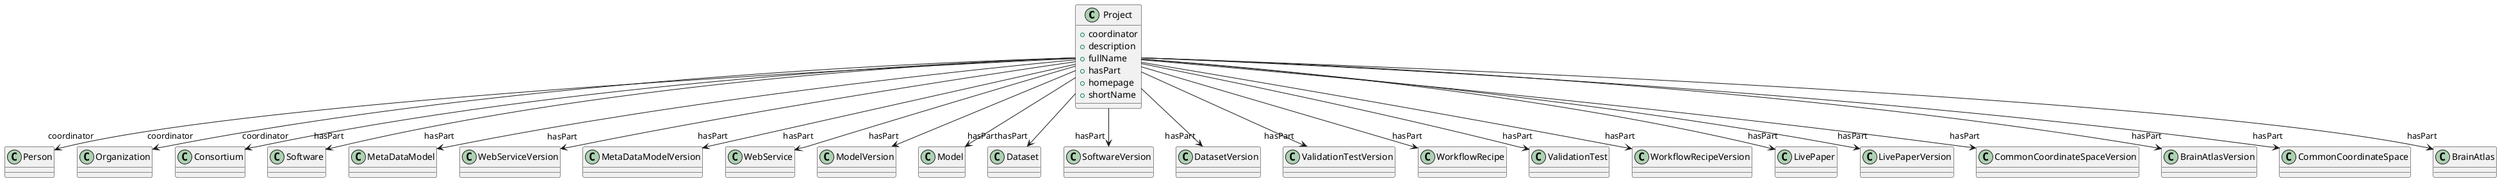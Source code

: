 @startuml
class Project {
+coordinator
+description
+fullName
+hasPart
+homepage
+shortName

}
Project -d-> "coordinator" Person
Project -d-> "coordinator" Organization
Project -d-> "coordinator" Consortium
Project -d-> "hasPart" Software
Project -d-> "hasPart" MetaDataModel
Project -d-> "hasPart" WebServiceVersion
Project -d-> "hasPart" MetaDataModelVersion
Project -d-> "hasPart" WebService
Project -d-> "hasPart" ModelVersion
Project -d-> "hasPart" Model
Project -d-> "hasPart" Dataset
Project -d-> "hasPart" SoftwareVersion
Project -d-> "hasPart" DatasetVersion
Project -d-> "hasPart" ValidationTestVersion
Project -d-> "hasPart" WorkflowRecipe
Project -d-> "hasPart" ValidationTest
Project -d-> "hasPart" WorkflowRecipeVersion
Project -d-> "hasPart" LivePaper
Project -d-> "hasPart" LivePaperVersion
Project -d-> "hasPart" CommonCoordinateSpaceVersion
Project -d-> "hasPart" BrainAtlasVersion
Project -d-> "hasPart" CommonCoordinateSpace
Project -d-> "hasPart" BrainAtlas

@enduml